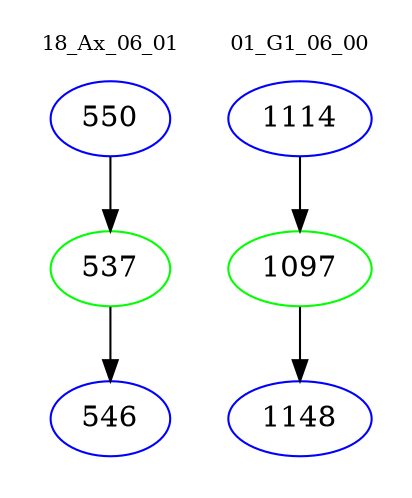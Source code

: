 digraph{
subgraph cluster_0 {
color = white
label = "18_Ax_06_01";
fontsize=10;
T0_550 [label="550", color="blue"]
T0_550 -> T0_537 [color="black"]
T0_537 [label="537", color="green"]
T0_537 -> T0_546 [color="black"]
T0_546 [label="546", color="blue"]
}
subgraph cluster_1 {
color = white
label = "01_G1_06_00";
fontsize=10;
T1_1114 [label="1114", color="blue"]
T1_1114 -> T1_1097 [color="black"]
T1_1097 [label="1097", color="green"]
T1_1097 -> T1_1148 [color="black"]
T1_1148 [label="1148", color="blue"]
}
}
